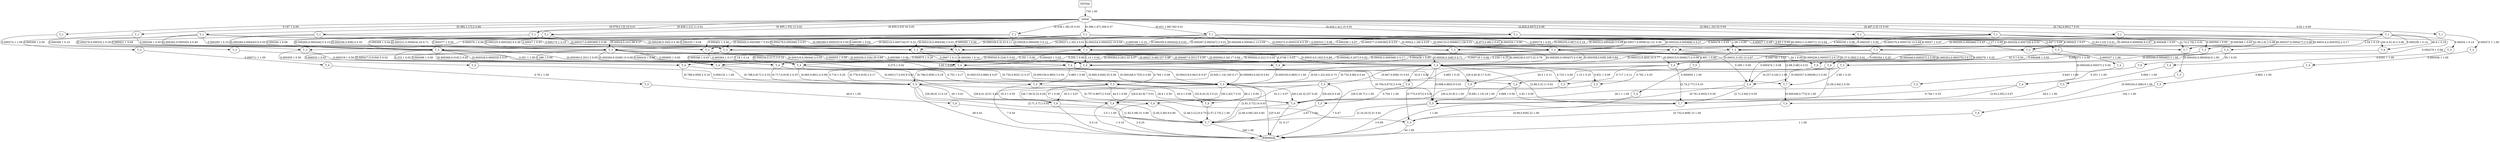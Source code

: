 digraph G {
  0 [label="T_1"];
  1 [label="T_1"];
  2 [label="T_1"];
  3 [label="T_1"];
  4 [label="T_1"];
  5 [label="T_1"];
  6 [label="T_1"];
  7 [label="T_1"];
  8 [label="T_1"];
  9 [label="T_1"];
  10 [label="T_1"];
  11 [label="T_1"];
  12 [label="T_1"];
  13 [label="T_1"];
  14 [label="T_1"];
  15 [label="T_3"];
  16 [label="T_3"];
  17 [label="T_3"];
  18 [label="T_3"];
  19 [label="T_3"];
  20 [label="T_3"];
  21 [label="T_3"];
  22 [label="T_3"];
  23 [label="T_3"];
  24 [label="T_3"];
  25 [label="T_3"];
  26 [label="T_3"];
  27 [label="T_3"];
  28 [label="T_3"];
  29 [label="T_3"];
  30 [label="T_3"];
  31 [label="T_3"];
  32 [label="T_3"];
  33 [label="T_3"];
  34 [label="T_3"];
  35 [label="T_3"];
  36 [label="T_3"];
  37 [label="T_3"];
  38 [label="T_4"];
  39 [label="T_4"];
  40 [label="T_4"];
  41 [label="T_4"];
  42 [label="T_4"];
  43 [label="T_4"];
  44 [label="T_4"];
  45 [label="T_4"];
  46 [label="T_4"];
  47 [label="T_4"];
  48 [label="T_4"];
  49 [label="T_4"];
  50 [label="T_4"];
  51 [label="T_4"];
  52 [label="T_4"];
  53 [label="T_4"];
  54 [label="T_4"];
  55 [label="T_4"];
  56 [label="T_4"];
  57 [label="T_4"];
  58 [label="T_4"];
  59 [label="T_5"];
  60 [label="T_5"];
  61 [label="T_5"];
  62 [label="T_5"];
  63 [label="T_5"];
  64 [label="T_5"];
  65 [label="T_5"];
  66 [label="T_5"];
  67 [label="T_5"];
  68 [label="T_5"];
  69 [label="T_5"];
  70 [label="T_5"];
  71 [label="T_5"];
  72 [label="T_5"];
  73 [label="T_5"];
  74 [label="T_6"];
  75 [label="T_6"];
  76 [label="T_6"];
  77 [label="T_6"];
  78 [label="T_6"];
  79 [label="T_6"];
  80 [label="T_6"];
  81 [label="T_6"];
  82 [label="T_6"];
  83 [label="T_6"];
  84 [label="T_6"];
  85 [label="T_6"];
  86 [label="T_7"];
  87 [label="T_7"];
  88 [label="T_7"];
  89 [label="T_7"];
  90 [label="initial"];
  91 [label="TERMINAL",shape=diamond];
  92 [label="INITIAL",shape=box];
0->15 [label="0.000272 1 1.00"];
1->19 [label="0.000274 1 1.00"];
2->23 [label="0.000246 1 0.50"];
2->17 [label="0.000309 1 0.50"];
3->27 [label="0.000304 1 0.50"];
3->37 [label="0.000329 1 0.50"];
4->35 [label="0.000421 1 0.09"];
4->37 [label="[0.000249,0.345] 4 0.36"];
4->36 [label="[0.000284,0.000443] 6 0.55"];
5->22 [label="0.000258 1 0.08"];
5->31 [label="0.000279 1 0.08"];
5->32 [label="[0.000314,0.000352] 2 0.17"];
5->29 [label="[0.00029,0.000609] 8 0.67"];
6->35 [label="0.000294 1 0.08"];
6->29 [label="0.000323 1 0.08"];
6->36 [label="[0.000256,0.938] 4 0.33"];
6->37 [label="[0.000289,0.000525] 6 0.50"];
7->35 [label="0.000258 1 0.07"];
7->29 [label="0.00027 1 0.07"];
7->28 [label="0.000422 1 0.07"];
7->37 [label="[0.000324,0.000468] 4 0.27"];
7->36 [label="[0.000277,0.000385] 8 0.53"];
8->27 [label="0.000236 1 0.14"];
8->18 [label="0.00034 1 0.14"];
8->37 [label="[0.000295,0.000466] 3 0.43"];
8->74 [label="36.9 1 0.14"];
8->86 [label="2.54 1 0.14"];
9->21 [label="0.00027 1 0.03"];
9->32 [label="0.000274 1 0.03"];
9->23 [label="0.000377 1 0.03"];
9->30 [label="[0.000317,0.000369] 2 0.06"];
9->35 [label="[0.000265,0.000344] 5 0.15"];
9->36 [label="[0.000231,0.000624] 24 0.71"];
10->22 [label="0.000175 1 0.10"];
10->21 [label="0.000295 1 0.10"];
10->25 [label="0.000306 1 0.10"];
10->29 [label="0.000348 1 0.10"];
10->35 [label="[0.000276,0.00033] 2 0.20"];
10->36 [label="[0.000262,0.000545] 4 0.40"];
11->30 [label="0.000292 1 0.04"];
11->35 [label="0.000308 1 0.04"];
11->22 [label="0.000325 1 0.04"];
11->28 [label="0.00037 1 0.04"];
11->34 [label="[0.00028,0.000456] 3 0.12"];
11->37 [label="[0.000272,0.000523] 8 0.32"];
11->36 [label="[0.000225,0.000345] 9 0.36"];
11->86 [label="2.63 1 0.04"];
12->28 [label="0.000369 1 0.03"];
12->32 [label="0.000448 1 0.03"];
12->30 [label="0.000479 1 0.03"];
12->26 [label="[0.000337,0.000417] 2 0.06"];
12->34 [label="[0.00033,0.000426] 3 0.09"];
12->36 [label="[0.000255,0.867] 6 0.19"];
12->37 [label="[0.000276,0.000574] 14 0.44"];
12->74 [label="[30.4,32.4] 2 0.06"];
12->86 [label="[2.58,2.6] 2 0.06"];
13->24 [label="0.000334 1 0.00"];
13->16 [label="0.947 1 0.00"];
13->30 [label="[0.000287,0.000347] 2 0.01"];
13->22 [label="[0.000219,0.000436] 3 0.01"];
13->23 [label="[0.000271,1.05] 3 0.01"];
13->33 [label="[0.000256,0.000729] 4 0.01"];
13->21 [label="[0.000259,0.000454] 9 0.03"];
13->32 [label="[0.000211,0.00071] 13 0.04"];
13->34 [label="[0.000269,0.000461] 13 0.04"];
13->35 [label="[0.000239,0.3] 33 0.11"];
13->36 [label="[0.000219,0.000724] 97 0.32"];
13->37 [label="[0.00017,0.000814] 121 0.40"];
13->86 [label="[2.74,2.78] 2 0.01"];
14->30 [label="0.000283 1 0.00"];
14->25 [label="0.000376 1 0.00"];
14->23 [label="0.000401 1 0.00"];
14->32 [label="1.09 1 0.00"];
14->28 [label="1.27 1 0.00"];
14->29 [label="[0.873,0.96] 2 0.01"];
14->22 [label="[0.000279,0.000396] 3 0.01"];
14->24 [label="[0.00022,1.29] 4 0.01"];
14->21 [label="[0.000265,0.000369] 7 0.03"];
14->34 [label="[0.000254,0.000432] 10 0.04"];
14->36 [label="[0.00024,0.331] 99 0.37"];
14->37 [label="[0.000133,0.000861] 136 0.51"];
14->86 [label="[2.83,3.23] 3 0.01"];
15->42 [label="0.000336 1 1.00"];
16->39 [label="0.000537 1 1.00"];
17->41 [label="0.000711 1 1.00"];
18->40 [label="0.0191 1 1.00"];
19->49 [label="0.351 1 1.00"];
20->44 [label="[0.000334,0.366] 9 1.00"];
21->57 [label="0.000434 1 0.06"];
21->58 [label="[0.000264,0.24] 17 0.94"];
22->49 [label="0.0667 1 0.11"];
22->58 [label="[0.000314,0.182] 8 0.89"];
23->46 [label="0.000364 1 0.17"];
23->58 [label="[0.000487,0.201] 5 0.83"];
24->51 [label="0.000675 1 0.20"];
24->58 [label="[0.000285,0.000437] 4 0.80"];
25->38 [label="0.000305 1 0.50"];
25->51 [label="0.000319 1 0.50"];
26->54 [label="0.000371 1 0.50"];
26->75 [label="29 1 0.50"];
27->54 [label="0.000408 1 0.50"];
27->76 [label="41.3 1 0.50"];
28->47 [label="[0.000349,0.00037] 2 0.50"];
28->58 [label="[0.000449,0.000557] 2 0.50"];
29->52 [label="0.000474 1 0.08"];
29->56 [label="[0.000428,0.000557] 2 0.15"];
29->58 [label="[0.000312,0.403] 10 0.77"];
30->46 [label="0.000294 1 0.14"];
30->57 [label="0.18 1 0.14"];
30->58 [label="[0.00026,0.249] 5 0.71"];
31->48 [label="1.15 1 0.25"];
31->52 [label="[0.000327,0.000361] 2 0.50"];
31->87 [label="2.66 1 0.25"];
32->49 [label="0.000719 1 0.06"];
32->56 [label="[0.000353,0.000375] 2 0.11"];
32->53 [label="[0.00045,0.000508] 3 0.17"];
32->58 [label="[0.00031,0.35] 12 0.67"];
33->58 [label="0.000354 1 0.25"];
33->56 [label="0.000379 1 0.25"];
33->49 [label="0.000738 1 0.25"];
33->55 [label="0.239 1 0.25"];
34->51 [label="0.000346 1 0.03"];
34->46 [label="0.000425 1 0.03"];
34->43 [label="0.0748 1 0.03"];
34->49 [label="2.14 1 0.03"];
34->57 [label="[0.000234,0.217] 3 0.10"];
34->58 [label="[0.000238,0.337] 22 0.76"];
35->50 [label="0.000533 1 0.02"];
35->51 [label="0.232 1 0.02"];
35->48 [label="0.274 1 0.02"];
35->53 [label="[0.000366,0.018] 2 0.05"];
35->55 [label="[0.000393,0.201] 2 0.05"];
35->57 [label="[0.000528,0.000533] 3 0.07"];
35->56 [label="[0.000315,0.000627] 4 0.09"];
35->58 [label="[0.000258,0.326] 30 0.68"];
36->43 [label="0.000368 1 0.00"];
36->51 [label="0.000389 1 0.00"];
36->49 [label="0.000653 1 0.00"];
36->46 [label="0.000693 1 0.00"];
36->53 [label="0.286 1 0.00"];
36->55 [label="[0.000316,0.00044] 4 0.02"];
36->50 [label="[0.000417,0.0194] 5 0.02"];
36->57 [label="[0.000284,0.0208] 15 0.06"];
36->58 [label="[0.00027,0.49] 227 0.88"];
36->87 [label="2.83 1 0.00"];
37->43 [label="0.000438 1 0.00"];
37->51 [label="0.191 1 0.00"];
37->46 [label="0.202 1 0.00"];
37->52 [label="0.295 1 0.00"];
37->54 [label="[0.27,0.283] 2 0.01"];
37->55 [label="[0.000502,0.221] 5 0.02"];
37->50 [label="[0.000545,0.234] 5 0.02"];
37->49 [label="[0.000582,0.207] 5 0.02"];
37->57 [label="[0.000362,0.281] 22 0.07"];
37->58 [label="[0.000358,0.639] 248 0.84"];
37->59 [label="0.801 1 0.00"];
37->76 [label="34 1 0.00"];
37->87 [label="[2.88,3.68] 4 0.01"];
38->73 [label="0.000132 1 1.00"];
39->60 [label="0.643 1 1.00"];
40->61 [label="0.694 1 1.00"];
41->62 [label="0.76 1 1.00"];
42->63 [label="0.862 1 1.00"];
43->73 [label="[0.000193,0.865] 3 1.00"];
44->67 [label="[0.732,0.908] 15 1.00"];
45->91 [label=" 1 1.00"];
46->71 [label="0.719 1 0.20"];
46->73 [label="[0.000168,0.755] 4 0.80"];
47->69 [label="0.744 1 0.33"];
47->88 [label="[2.63,2.65] 2 0.67"];
48->69 [label="0.868 1 0.50"];
48->88 [label="2.62 1 0.50"];
49->71 [label="[0.786,0.859] 2 0.18"];
49->73 [label="[0.000083,0.82] 9 0.82"];
50->71 [label="[0.788,0.859] 2 0.18"];
50->73 [label="[0.000117,0.93] 9 0.82"];
51->71 [label="[0.788,0.817] 2 0.33"];
51->73 [label="[0.000153,0.886] 4 0.67"];
52->69 [label="[0.761,0.833] 3 0.50"];
52->88 [label="[2.71,2.94] 3 0.50"];
53->68 [label="0.753 1 0.17"];
53->71 [label="[0.717,0.819] 2 0.33"];
53->73 [label="[0.000159,0.885] 3 0.50"];
54->64 [label="0.762 1 0.25"];
54->73 [label="0.865 1 0.25"];
54->88 [label="[2.59,2.64] 2 0.50"];
55->72 [label="0.764 1 0.08"];
55->68 [label="0.883 1 0.08"];
55->71 [label="[0.778,0.819] 2 0.17"];
55->73 [label="[0.000219,0.841] 8 0.67"];
56->65 [label="0.717 1 0.11"];
56->73 [label="[0.732,0.86] 4 0.44"];
56->78 [label="29.2 1 0.11"];
56->88 [label="[2.74,2.77] 3 0.33"];
57->67 [label="[0.757,0.897] 2 0.04"];
57->69 [label="[0.794,0.873] 2 0.04"];
57->71 [label="[0.665,0.891] 4 0.09"];
57->72 [label="[0.735,0.902] 12 0.27"];
57->73 [label="[0.665,0.926] 25 0.56"];
58->65 [label="0.723 1 0.00"];
58->64 [label="0.831 1 0.00"];
58->67 [label="[0.775,0.872] 4 0.01"];
58->69 [label="[0.698,0.865] 9 0.02"];
58->70 [label="[0.667,0.858] 15 0.03"];
58->71 [label="[0.645,1.14] 100 0.17"];
58->73 [label="[0.65,1.22] 432 0.73"];
58->77 [label="32.9 1 0.00"];
58->78 [label="[29.4,40.6] 17 0.03"];
58->88 [label="[2.89,3.3] 11 0.02"];
59->45 [label="0.000654 1 1.00"];
60->85 [label="28.1 1 1.00"];
61->85 [label="28.2 1 1.00"];
62->79 [label="46.9 1 1.00"];
63->81 [label="104 1 1.00"];
64->85 [label="[28.4,32.8] 2 1.00"];
65->85 [label="[28.5,28.7] 2 1.00"];
66->89 [label="2.67 1 1.00"];
67->91 [label=" 43 1.00"];
68->85 [label="28.4 1 0.50"];
68->84 [label="35.3 1 0.50"];
69->89 [label="[2.16,20.5] 31 0.91"];
69->91 [label=" 3 0.09"];
70->84 [label="30.3 1 0.07"];
70->83 [label="32.3 1 0.07"];
70->85 [label="[29,43] 6 0.40"];
70->91 [label=" 7 0.47"];
71->83 [label="29 1 0.01"];
71->84 [label="[29,38.6] 12 0.10"];
71->85 [label="[28.6,41.4] 51 0.44"];
71->89 [label="[2.71,3.7] 2 0.02"];
71->91 [label=" 49 0.43"];
72->83 [label="37 1 0.08"];
72->82 [label="44.5 1 0.08"];
72->80 [label="45.4 1 0.08"];
72->85 [label="[32.9,43.3] 3 0.23"];
72->91 [label=" 7 0.54"];
73->80 [label="36.2 1 0.00"];
73->83 [label="[29.6,42.9] 7 0.01"];
73->82 [label="[30.2,43] 7 0.01"];
73->84 [label="[29.7,39.5] 22 0.04"];
73->85 [label="[29.2,42.4] 227 0.45"];
73->89 [label="[2.81,3.72] 14 0.03"];
73->91 [label=" 225 0.45"];
74->31 [label="[0.000299,0.000462] 3 1.00"];
75->47 [label="0.251 1 1.00"];
76->52 [label="[0.227,0.24] 2 1.00"];
77->66 [label="0.704 1 1.00"];
78->69 [label="[0.681,1.15] 18 1.00"];
79->89 [label="2.5 1 1.00"];
80->89 [label="[2.57,2.73] 2 1.00"];
81->91 [label=" 1 1.00"];
82->89 [label="[2.48,3.21] 6 0.75"];
82->91 [label=" 2 0.25"];
83->89 [label="[2.05,3.56] 9 0.90"];
83->91 [label=" 1 0.10"];
84->89 [label="[1.92,5.08] 31 0.86"];
84->91 [label=" 5 0.14"];
85->89 [label="[2.06,4.09] 243 0.83"];
85->91 [label=" 51 0.17"];
86->20 [label="[0.000263,0.000404] 9 1.00"];
87->44 [label="[0.000348,0.772] 6 1.00"];
88->67 [label="[0.69,0.936] 22 1.00"];
89->91 [label=" 340 1.00"];
90->1 [label="0.147 1 0.00"];
90->0 [label="0.52 1 0.00"];
90->2 [label="[0.365,1.17] 2 0.00"];
90->3 [label="[0.925,0.937] 2 0.00"];
90->8 [label="[0.742,0.901] 7 0.01"];
90->10 [label="[0.579,2.13] 10 0.01"];
90->4 [label="[0.436,1.21] 11 0.01"];
90->6 [label="[0.495,1.05] 12 0.02"];
90->5 [label="[0.497,2.5] 12 0.02"];
90->7 [label="[0.529,1.41] 15 0.02"];
90->11 [label="[0.538,1.38] 25 0.03"];
90->12 [label="[0.584,1.32] 32 0.04"];
90->9 [label="[0.435,2.03] 34 0.05"];
90->14 [label="[0.366,1.87] 269 0.37"];
90->13 [label="[0.431,1.86] 302 0.41"];
92->90 [label=" 735 1.00"];
}
